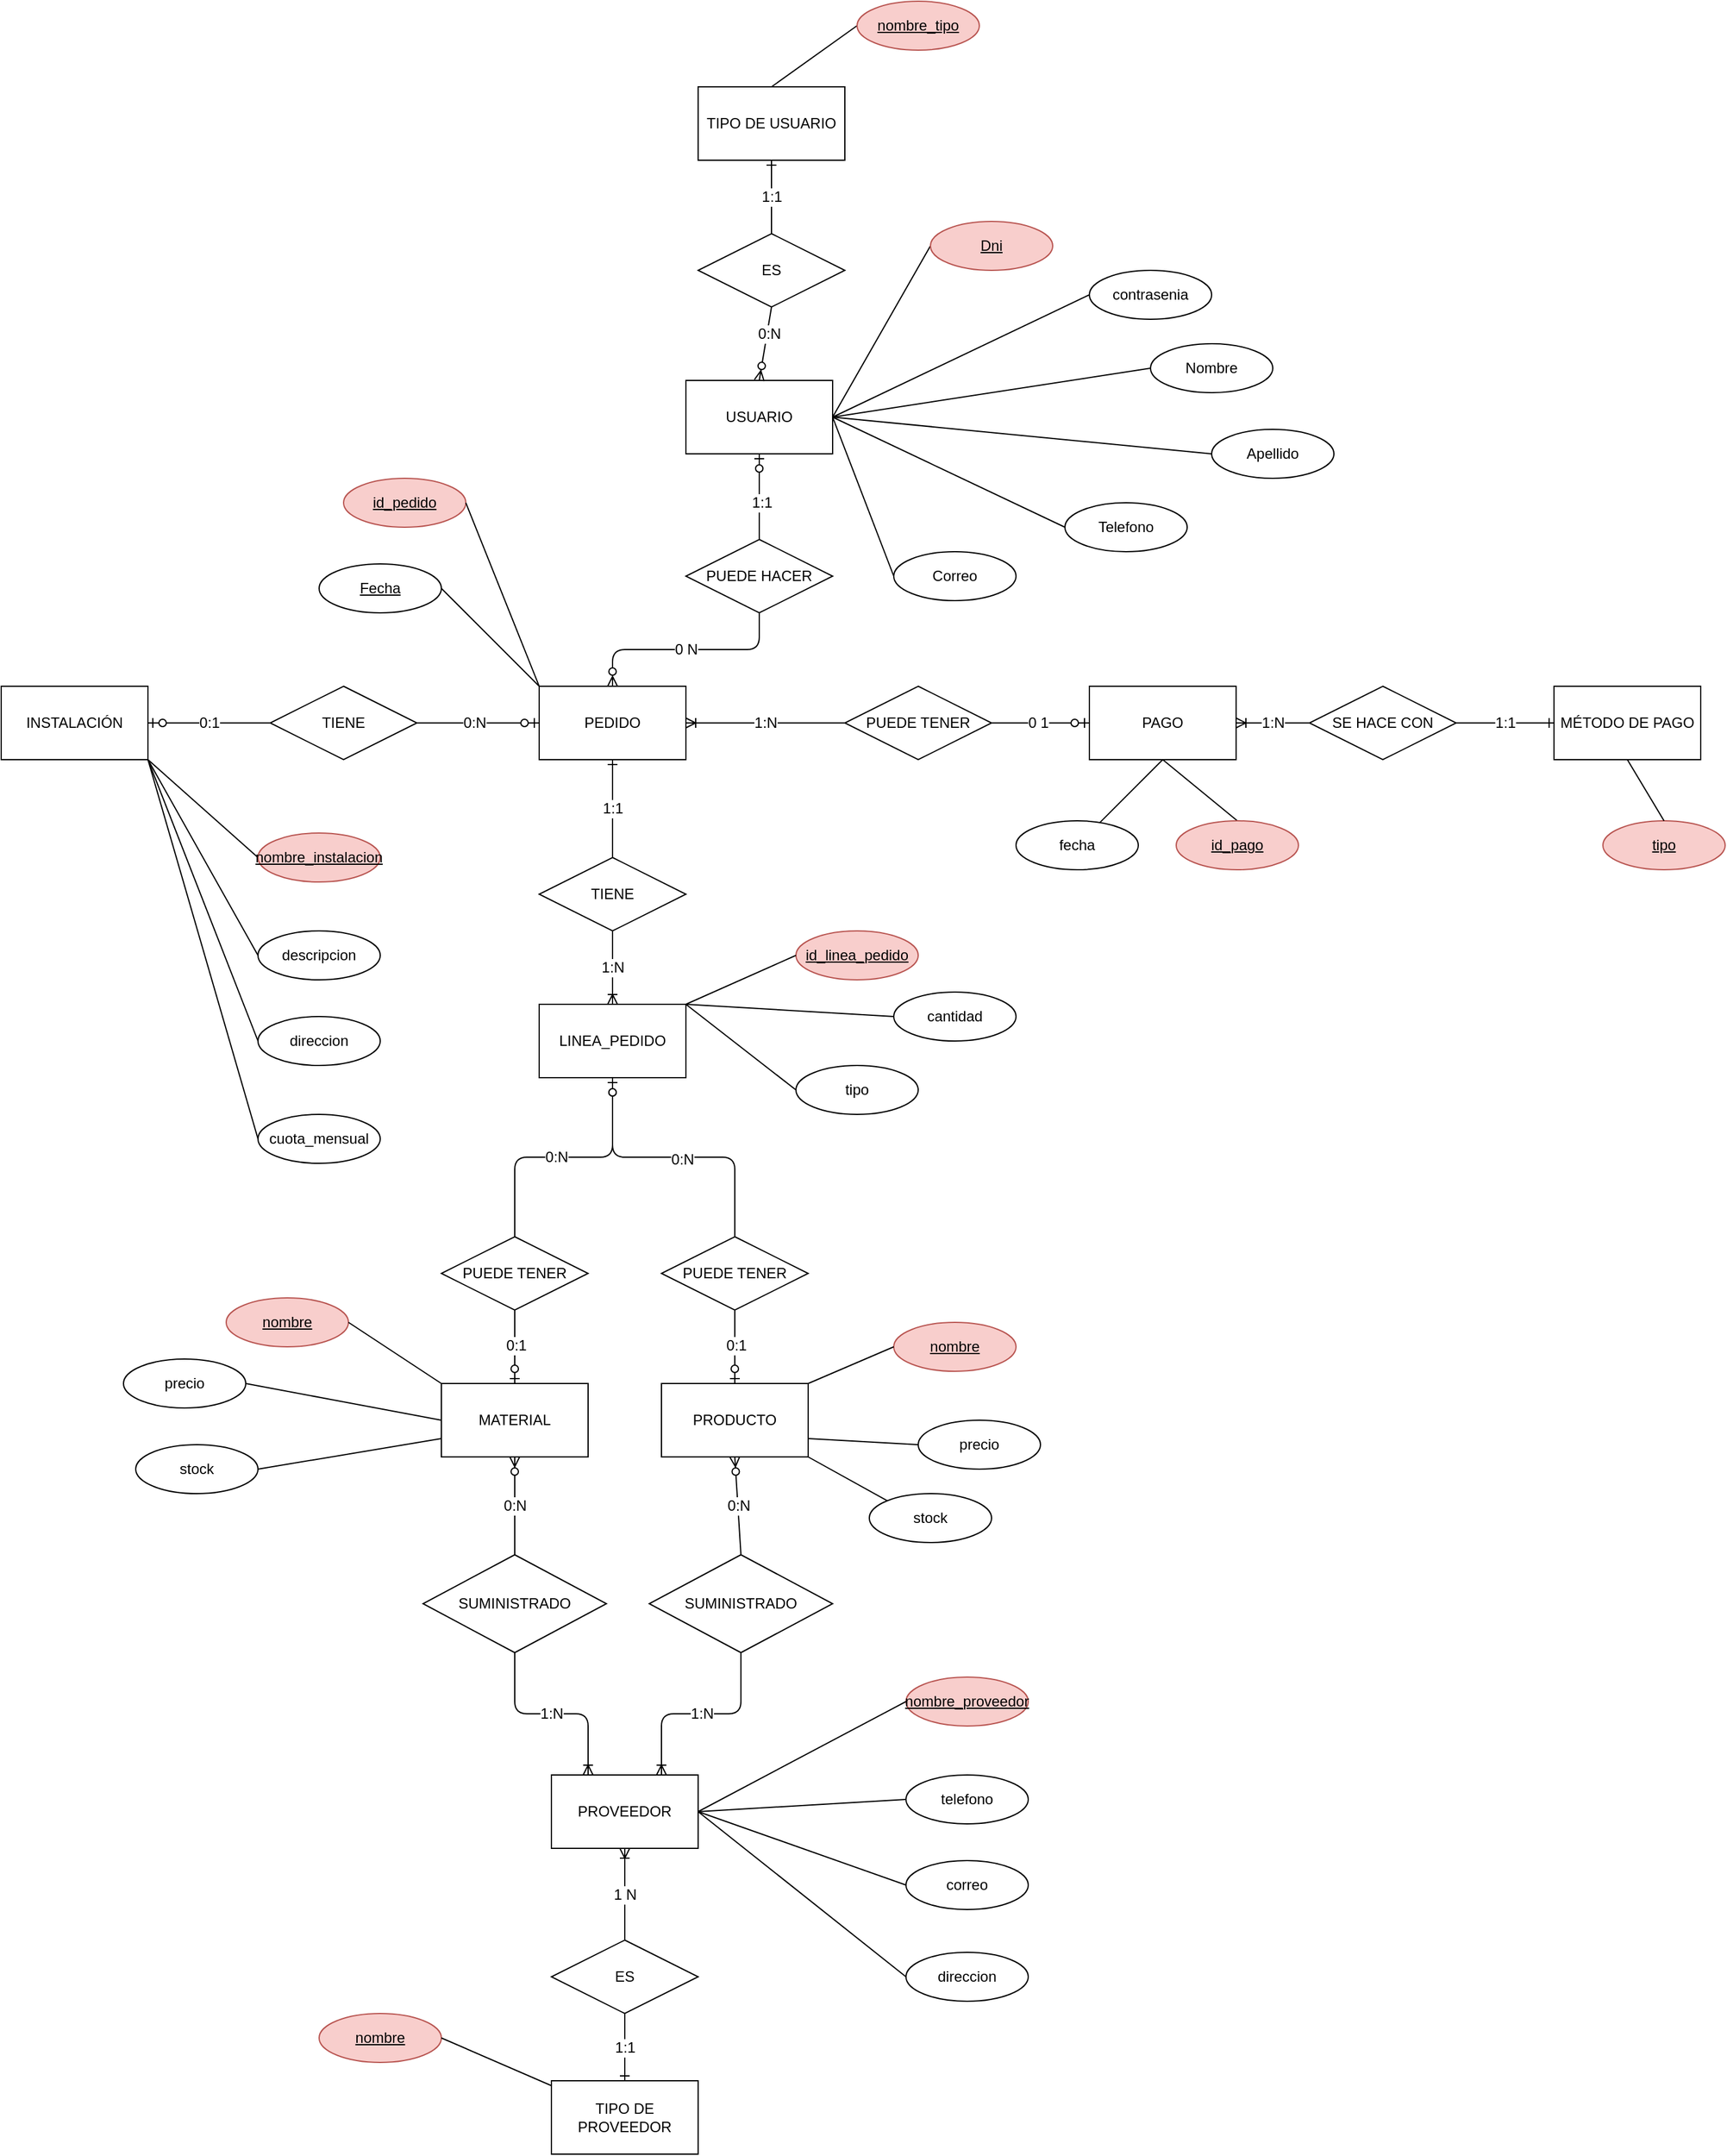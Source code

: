 <mxfile version="13.0.8" type="device"><diagram id="_l6bNJbu6ET4a2sMwYaf" name="Page-1"><mxGraphModel dx="1240" dy="1742" grid="1" gridSize="10" guides="1" tooltips="1" connect="1" arrows="1" fold="1" page="1" pageScale="1" pageWidth="827" pageHeight="1169" math="0" shadow="0"><root><mxCell id="0"/><mxCell id="1" parent="0"/><mxCell id="qliYX0THomp9CAZ9q8qJ-1" value="USUARIO" style="rounded=0;whiteSpace=wrap;html=1;" parent="1" vertex="1"><mxGeometry x="740" y="-740" width="120" height="60" as="geometry"/></mxCell><mxCell id="qliYX0THomp9CAZ9q8qJ-2" value="TIPO DE USUARIO" style="rounded=0;whiteSpace=wrap;html=1;" parent="1" vertex="1"><mxGeometry x="750" y="-980" width="120" height="60" as="geometry"/></mxCell><mxCell id="qliYX0THomp9CAZ9q8qJ-8" value="PEDIDO" style="rounded=0;whiteSpace=wrap;html=1;" parent="1" vertex="1"><mxGeometry x="620" y="-490" width="120" height="60" as="geometry"/></mxCell><mxCell id="qliYX0THomp9CAZ9q8qJ-12" value="PAGO" style="rounded=0;whiteSpace=wrap;html=1;" parent="1" vertex="1"><mxGeometry x="1070" y="-490" width="120" height="60" as="geometry"/></mxCell><mxCell id="qliYX0THomp9CAZ9q8qJ-13" value="MÉTODO DE PAGO" style="rounded=0;whiteSpace=wrap;html=1;" parent="1" vertex="1"><mxGeometry x="1450" y="-490" width="120" height="60" as="geometry"/></mxCell><mxCell id="qliYX0THomp9CAZ9q8qJ-14" value="MATERIAL" style="rounded=0;whiteSpace=wrap;html=1;" parent="1" vertex="1"><mxGeometry x="540" y="80" width="120" height="60" as="geometry"/></mxCell><mxCell id="qliYX0THomp9CAZ9q8qJ-15" value="PRODUCTO" style="rounded=0;whiteSpace=wrap;html=1;" parent="1" vertex="1"><mxGeometry x="720" y="80" width="120" height="60" as="geometry"/></mxCell><mxCell id="qliYX0THomp9CAZ9q8qJ-31" value="PROVEEDOR" style="rounded=0;whiteSpace=wrap;html=1;" parent="1" vertex="1"><mxGeometry x="630" y="400" width="120" height="60" as="geometry"/></mxCell><mxCell id="qliYX0THomp9CAZ9q8qJ-38" value="TIPO DE PROVEEDOR" style="rounded=0;whiteSpace=wrap;html=1;" parent="1" vertex="1"><mxGeometry x="630" y="650" width="120" height="60" as="geometry"/></mxCell><mxCell id="qliYX0THomp9CAZ9q8qJ-43" value="INSTALACIÓN" style="rounded=0;whiteSpace=wrap;html=1;" parent="1" vertex="1"><mxGeometry x="180" y="-490" width="120" height="60" as="geometry"/></mxCell><mxCell id="v8Tofqt-cQCU5L00IGC1-3" value="Nombre" style="ellipse;whiteSpace=wrap;html=1;align=center;" parent="1" vertex="1"><mxGeometry x="1120" y="-770" width="100" height="40" as="geometry"/></mxCell><mxCell id="v8Tofqt-cQCU5L00IGC1-4" value="Apellido" style="ellipse;whiteSpace=wrap;html=1;align=center;" parent="1" vertex="1"><mxGeometry x="1170" y="-700" width="100" height="40" as="geometry"/></mxCell><mxCell id="v8Tofqt-cQCU5L00IGC1-6" value="Telefono" style="ellipse;whiteSpace=wrap;html=1;align=center;" parent="1" vertex="1"><mxGeometry x="1050" y="-640" width="100" height="40" as="geometry"/></mxCell><mxCell id="v8Tofqt-cQCU5L00IGC1-7" value="Correo" style="ellipse;whiteSpace=wrap;html=1;align=center;" parent="1" vertex="1"><mxGeometry x="910" y="-600" width="100" height="40" as="geometry"/></mxCell><mxCell id="v8Tofqt-cQCU5L00IGC1-8" value="" style="endArrow=none;html=1;rounded=0;entryX=0;entryY=0.5;entryDx=0;entryDy=0;exitX=1;exitY=0.5;exitDx=0;exitDy=0;" parent="1" source="qliYX0THomp9CAZ9q8qJ-1" target="v8Tofqt-cQCU5L00IGC1-45" edge="1"><mxGeometry relative="1" as="geometry"><mxPoint x="480" y="150" as="sourcePoint"/><mxPoint x="770" y="-30" as="targetPoint"/></mxGeometry></mxCell><mxCell id="v8Tofqt-cQCU5L00IGC1-10" value="" style="endArrow=none;html=1;rounded=0;exitX=1;exitY=0.5;exitDx=0;exitDy=0;entryX=0;entryY=0.5;entryDx=0;entryDy=0;" parent="1" source="qliYX0THomp9CAZ9q8qJ-1" target="v8Tofqt-cQCU5L00IGC1-3" edge="1"><mxGeometry relative="1" as="geometry"><mxPoint x="450" y="160" as="sourcePoint"/><mxPoint x="610" y="160" as="targetPoint"/></mxGeometry></mxCell><mxCell id="v8Tofqt-cQCU5L00IGC1-11" value="" style="endArrow=none;html=1;rounded=0;entryX=0;entryY=0.5;entryDx=0;entryDy=0;exitX=1;exitY=0.5;exitDx=0;exitDy=0;" parent="1" source="qliYX0THomp9CAZ9q8qJ-1" target="v8Tofqt-cQCU5L00IGC1-4" edge="1"><mxGeometry relative="1" as="geometry"><mxPoint x="480" y="150" as="sourcePoint"/><mxPoint x="610" y="160" as="targetPoint"/></mxGeometry></mxCell><mxCell id="v8Tofqt-cQCU5L00IGC1-12" value="" style="endArrow=none;html=1;rounded=0;entryX=0;entryY=0.5;entryDx=0;entryDy=0;exitX=1;exitY=0.5;exitDx=0;exitDy=0;" parent="1" source="qliYX0THomp9CAZ9q8qJ-1" target="v8Tofqt-cQCU5L00IGC1-6" edge="1"><mxGeometry relative="1" as="geometry"><mxPoint x="480" y="150" as="sourcePoint"/><mxPoint x="610" y="160" as="targetPoint"/></mxGeometry></mxCell><mxCell id="v8Tofqt-cQCU5L00IGC1-13" value="" style="endArrow=none;html=1;rounded=0;entryX=0;entryY=0.5;entryDx=0;entryDy=0;exitX=1;exitY=0.5;exitDx=0;exitDy=0;" parent="1" source="qliYX0THomp9CAZ9q8qJ-1" target="v8Tofqt-cQCU5L00IGC1-7" edge="1"><mxGeometry relative="1" as="geometry"><mxPoint x="480" y="150" as="sourcePoint"/><mxPoint x="610" y="160" as="targetPoint"/></mxGeometry></mxCell><mxCell id="v8Tofqt-cQCU5L00IGC1-15" value="" style="endArrow=none;html=1;rounded=0;exitX=0.5;exitY=0;exitDx=0;exitDy=0;entryX=0;entryY=0.5;entryDx=0;entryDy=0;" parent="1" source="qliYX0THomp9CAZ9q8qJ-2" target="v8Tofqt-cQCU5L00IGC1-44" edge="1"><mxGeometry relative="1" as="geometry"><mxPoint x="450" y="-140" as="sourcePoint"/><mxPoint x="610" y="-160" as="targetPoint"/></mxGeometry></mxCell><mxCell id="v8Tofqt-cQCU5L00IGC1-16" value="ES" style="shape=rhombus;perimeter=rhombusPerimeter;whiteSpace=wrap;html=1;align=center;" parent="1" vertex="1"><mxGeometry x="750" y="-860" width="120" height="60" as="geometry"/></mxCell><mxCell id="v8Tofqt-cQCU5L00IGC1-17" value="PUEDE HACER" style="shape=rhombus;perimeter=rhombusPerimeter;whiteSpace=wrap;html=1;align=center;" parent="1" vertex="1"><mxGeometry x="740" y="-610" width="120" height="60" as="geometry"/></mxCell><mxCell id="v8Tofqt-cQCU5L00IGC1-18" value="PUEDE TENER" style="shape=rhombus;perimeter=rhombusPerimeter;whiteSpace=wrap;html=1;align=center;" parent="1" vertex="1"><mxGeometry x="870" y="-490" width="120" height="60" as="geometry"/></mxCell><mxCell id="v8Tofqt-cQCU5L00IGC1-19" value="SE HACE CON" style="shape=rhombus;perimeter=rhombusPerimeter;whiteSpace=wrap;html=1;align=center;" parent="1" vertex="1"><mxGeometry x="1250" y="-490" width="120" height="60" as="geometry"/></mxCell><mxCell id="v8Tofqt-cQCU5L00IGC1-20" value="PUEDE TENER" style="shape=rhombus;perimeter=rhombusPerimeter;whiteSpace=wrap;html=1;align=center;" parent="1" vertex="1"><mxGeometry x="720" y="-40" width="120" height="60" as="geometry"/></mxCell><mxCell id="v8Tofqt-cQCU5L00IGC1-23" value="PUEDE TENER" style="shape=rhombus;perimeter=rhombusPerimeter;whiteSpace=wrap;html=1;align=center;" parent="1" vertex="1"><mxGeometry x="540" y="-40" width="120" height="60" as="geometry"/></mxCell><mxCell id="v8Tofqt-cQCU5L00IGC1-31" value="SUMINISTRADO" style="shape=rhombus;perimeter=rhombusPerimeter;whiteSpace=wrap;html=1;align=center;" parent="1" vertex="1"><mxGeometry x="525" y="220" width="150" height="80" as="geometry"/></mxCell><mxCell id="v8Tofqt-cQCU5L00IGC1-33" value="ES" style="shape=rhombus;perimeter=rhombusPerimeter;whiteSpace=wrap;html=1;align=center;" parent="1" vertex="1"><mxGeometry x="630" y="535" width="120" height="60" as="geometry"/></mxCell><mxCell id="v8Tofqt-cQCU5L00IGC1-34" value="TIENE" style="shape=rhombus;perimeter=rhombusPerimeter;whiteSpace=wrap;html=1;align=center;" parent="1" vertex="1"><mxGeometry x="400" y="-490" width="120" height="60" as="geometry"/></mxCell><mxCell id="v8Tofqt-cQCU5L00IGC1-44" value="nombre_tipo" style="ellipse;whiteSpace=wrap;html=1;align=center;fontStyle=4;fillColor=#f8cecc;strokeColor=#b85450;" parent="1" vertex="1"><mxGeometry x="880" y="-1050" width="100" height="40" as="geometry"/></mxCell><mxCell id="v8Tofqt-cQCU5L00IGC1-45" value="Dni" style="ellipse;whiteSpace=wrap;html=1;align=center;fontStyle=4;fillColor=#f8cecc;strokeColor=#b85450;" parent="1" vertex="1"><mxGeometry x="940" y="-870" width="100" height="40" as="geometry"/></mxCell><mxCell id="v8Tofqt-cQCU5L00IGC1-51" value="id_pedido" style="ellipse;whiteSpace=wrap;html=1;align=center;fontStyle=4;fillColor=#f8cecc;strokeColor=#b85450;" parent="1" vertex="1"><mxGeometry x="460" y="-660" width="100" height="40" as="geometry"/></mxCell><mxCell id="v8Tofqt-cQCU5L00IGC1-54" value="" style="endArrow=none;html=1;rounded=0;entryX=0;entryY=0;entryDx=0;entryDy=0;exitX=1;exitY=0.5;exitDx=0;exitDy=0;" parent="1" source="v8Tofqt-cQCU5L00IGC1-51" target="qliYX0THomp9CAZ9q8qJ-8" edge="1"><mxGeometry relative="1" as="geometry"><mxPoint x="220" y="140" as="sourcePoint"/><mxPoint x="390" y="390" as="targetPoint"/></mxGeometry></mxCell><mxCell id="v8Tofqt-cQCU5L00IGC1-58" value="" style="endArrow=none;html=1;rounded=0;exitX=0.5;exitY=1;exitDx=0;exitDy=0;entryX=0.5;entryY=0;entryDx=0;entryDy=0;" parent="1" source="qliYX0THomp9CAZ9q8qJ-12" target="VSFqQt1uT9Zrt0x6oa5Q-60" edge="1"><mxGeometry relative="1" as="geometry"><mxPoint x="720" y="390" as="sourcePoint"/><mxPoint x="1210" y="-370" as="targetPoint"/></mxGeometry></mxCell><mxCell id="v8Tofqt-cQCU5L00IGC1-59" value="" style="endArrow=none;html=1;rounded=0;exitX=0.5;exitY=1;exitDx=0;exitDy=0;" parent="1" source="qliYX0THomp9CAZ9q8qJ-12" target="VSFqQt1uT9Zrt0x6oa5Q-59" edge="1"><mxGeometry relative="1" as="geometry"><mxPoint x="740" y="400" as="sourcePoint"/><mxPoint x="1070" y="-360" as="targetPoint"/></mxGeometry></mxCell><mxCell id="v8Tofqt-cQCU5L00IGC1-60" value="tipo" style="ellipse;whiteSpace=wrap;html=1;align=center;fontStyle=4;fillColor=#f8cecc;strokeColor=#b85450;" parent="1" vertex="1"><mxGeometry x="1490" y="-380" width="100" height="40" as="geometry"/></mxCell><mxCell id="v8Tofqt-cQCU5L00IGC1-63" value="" style="endArrow=none;html=1;rounded=0;entryX=0.5;entryY=0;entryDx=0;entryDy=0;exitX=0.5;exitY=1;exitDx=0;exitDy=0;" parent="1" source="qliYX0THomp9CAZ9q8qJ-13" target="v8Tofqt-cQCU5L00IGC1-60" edge="1"><mxGeometry relative="1" as="geometry"><mxPoint x="740" y="400" as="sourcePoint"/><mxPoint x="810" y="490" as="targetPoint"/></mxGeometry></mxCell><mxCell id="v8Tofqt-cQCU5L00IGC1-92" value="descripcion" style="ellipse;whiteSpace=wrap;html=1;align=center;" parent="1" vertex="1"><mxGeometry x="390" y="-290" width="100" height="40" as="geometry"/></mxCell><mxCell id="v8Tofqt-cQCU5L00IGC1-94" value="" style="endArrow=none;html=1;rounded=0;entryX=1;entryY=1;entryDx=0;entryDy=0;exitX=0;exitY=0.5;exitDx=0;exitDy=0;" parent="1" source="VSFqQt1uT9Zrt0x6oa5Q-61" target="qliYX0THomp9CAZ9q8qJ-43" edge="1"><mxGeometry relative="1" as="geometry"><mxPoint x="390" y="-340" as="sourcePoint"/><mxPoint x="250" y="60" as="targetPoint"/></mxGeometry></mxCell><mxCell id="v8Tofqt-cQCU5L00IGC1-95" value="" style="endArrow=none;html=1;rounded=0;exitX=0;exitY=0.5;exitDx=0;exitDy=0;" parent="1" source="v8Tofqt-cQCU5L00IGC1-92" edge="1"><mxGeometry relative="1" as="geometry"><mxPoint x="410" y="-120" as="sourcePoint"/><mxPoint x="300" y="-430" as="targetPoint"/></mxGeometry></mxCell><mxCell id="v8Tofqt-cQCU5L00IGC1-96" value="direccion" style="ellipse;whiteSpace=wrap;html=1;align=center;" parent="1" vertex="1"><mxGeometry x="390" y="-220" width="100" height="40" as="geometry"/></mxCell><mxCell id="v8Tofqt-cQCU5L00IGC1-97" value="" style="endArrow=none;html=1;rounded=0;entryX=1;entryY=1;entryDx=0;entryDy=0;exitX=0;exitY=0.5;exitDx=0;exitDy=0;" parent="1" source="v8Tofqt-cQCU5L00IGC1-96" target="qliYX0THomp9CAZ9q8qJ-43" edge="1"><mxGeometry relative="1" as="geometry"><mxPoint x="400" y="40" as="sourcePoint"/><mxPoint x="250" y="60" as="targetPoint"/></mxGeometry></mxCell><mxCell id="v8Tofqt-cQCU5L00IGC1-98" value="nombre" style="ellipse;whiteSpace=wrap;html=1;align=center;fontStyle=4;fillColor=#f8cecc;strokeColor=#b85450;" parent="1" vertex="1"><mxGeometry x="364" y="10" width="100" height="40" as="geometry"/></mxCell><mxCell id="v8Tofqt-cQCU5L00IGC1-99" value="nombre" style="ellipse;whiteSpace=wrap;html=1;align=center;fontStyle=4;fillColor=#f8cecc;strokeColor=#b85450;" parent="1" vertex="1"><mxGeometry x="910" y="30" width="100" height="40" as="geometry"/></mxCell><mxCell id="v8Tofqt-cQCU5L00IGC1-100" value="" style="endArrow=none;html=1;rounded=0;entryX=1;entryY=0.5;entryDx=0;entryDy=0;exitX=0;exitY=0;exitDx=0;exitDy=0;" parent="1" source="qliYX0THomp9CAZ9q8qJ-14" target="v8Tofqt-cQCU5L00IGC1-98" edge="1"><mxGeometry relative="1" as="geometry"><mxPoint x="400" y="130" as="sourcePoint"/><mxPoint x="250" y="60" as="targetPoint"/></mxGeometry></mxCell><mxCell id="v8Tofqt-cQCU5L00IGC1-108" value="" style="endArrow=none;html=1;rounded=0;exitX=1;exitY=0;exitDx=0;exitDy=0;entryX=0;entryY=0.5;entryDx=0;entryDy=0;" parent="1" source="qliYX0THomp9CAZ9q8qJ-15" target="v8Tofqt-cQCU5L00IGC1-99" edge="1"><mxGeometry relative="1" as="geometry"><mxPoint x="550" y="330" as="sourcePoint"/><mxPoint x="870" y="260" as="targetPoint"/></mxGeometry></mxCell><mxCell id="v8Tofqt-cQCU5L00IGC1-110" value="telefono" style="ellipse;whiteSpace=wrap;html=1;align=center;" parent="1" vertex="1"><mxGeometry x="920" y="400" width="100" height="40" as="geometry"/></mxCell><mxCell id="v8Tofqt-cQCU5L00IGC1-111" value="nombre_proveedor" style="ellipse;whiteSpace=wrap;html=1;align=center;fontStyle=4;fillColor=#f8cecc;strokeColor=#b85450;" parent="1" vertex="1"><mxGeometry x="920" y="320" width="100" height="40" as="geometry"/></mxCell><mxCell id="v8Tofqt-cQCU5L00IGC1-112" value="correo" style="ellipse;whiteSpace=wrap;html=1;align=center;" parent="1" vertex="1"><mxGeometry x="920" y="470" width="100" height="40" as="geometry"/></mxCell><mxCell id="v8Tofqt-cQCU5L00IGC1-113" value="" style="endArrow=none;html=1;rounded=0;exitX=1;exitY=0.5;exitDx=0;exitDy=0;entryX=0;entryY=0.5;entryDx=0;entryDy=0;" parent="1" source="qliYX0THomp9CAZ9q8qJ-31" target="v8Tofqt-cQCU5L00IGC1-111" edge="1"><mxGeometry relative="1" as="geometry"><mxPoint x="1190" y="500" as="sourcePoint"/><mxPoint x="1300" y="560" as="targetPoint"/></mxGeometry></mxCell><mxCell id="v8Tofqt-cQCU5L00IGC1-114" value="" style="endArrow=none;html=1;rounded=0;exitX=1;exitY=0.5;exitDx=0;exitDy=0;entryX=0;entryY=0.5;entryDx=0;entryDy=0;" parent="1" source="qliYX0THomp9CAZ9q8qJ-31" target="v8Tofqt-cQCU5L00IGC1-110" edge="1"><mxGeometry relative="1" as="geometry"><mxPoint x="930" y="720" as="sourcePoint"/><mxPoint x="1151.0" y="720" as="targetPoint"/></mxGeometry></mxCell><mxCell id="v8Tofqt-cQCU5L00IGC1-115" value="" style="endArrow=none;html=1;rounded=0;exitX=1;exitY=0.5;exitDx=0;exitDy=0;entryX=0;entryY=0.5;entryDx=0;entryDy=0;" parent="1" source="qliYX0THomp9CAZ9q8qJ-31" target="v8Tofqt-cQCU5L00IGC1-112" edge="1"><mxGeometry relative="1" as="geometry"><mxPoint x="930" y="720" as="sourcePoint"/><mxPoint x="1151.0" y="810" as="targetPoint"/></mxGeometry></mxCell><mxCell id="v8Tofqt-cQCU5L00IGC1-116" value="direccion" style="ellipse;whiteSpace=wrap;html=1;align=center;" parent="1" vertex="1"><mxGeometry x="920" y="545" width="100" height="40" as="geometry"/></mxCell><mxCell id="v8Tofqt-cQCU5L00IGC1-117" value="" style="endArrow=none;html=1;rounded=0;exitX=1;exitY=0.5;exitDx=0;exitDy=0;entryX=0;entryY=0.5;entryDx=0;entryDy=0;" parent="1" source="qliYX0THomp9CAZ9q8qJ-31" target="v8Tofqt-cQCU5L00IGC1-116" edge="1"><mxGeometry relative="1" as="geometry"><mxPoint x="930" y="720" as="sourcePoint"/><mxPoint x="1151.0" y="900" as="targetPoint"/></mxGeometry></mxCell><mxCell id="v8Tofqt-cQCU5L00IGC1-118" value="nombre" style="ellipse;whiteSpace=wrap;html=1;align=center;fontStyle=4;fillColor=#f8cecc;strokeColor=#b85450;" parent="1" vertex="1"><mxGeometry x="440" y="595" width="100" height="40" as="geometry"/></mxCell><mxCell id="v8Tofqt-cQCU5L00IGC1-119" value="" style="endArrow=none;html=1;rounded=0;entryX=1;entryY=0.5;entryDx=0;entryDy=0;" parent="1" source="qliYX0THomp9CAZ9q8qJ-38" target="v8Tofqt-cQCU5L00IGC1-118" edge="1"><mxGeometry relative="1" as="geometry"><mxPoint x="930" y="720" as="sourcePoint"/><mxPoint x="1151.0" y="720" as="targetPoint"/></mxGeometry></mxCell><mxCell id="fxe_KbbotNLjXCvez4l6-8" value="0 N" style="fontSize=12;html=1;endArrow=ERzeroToMany;endFill=1;exitX=0.5;exitY=1;exitDx=0;exitDy=0;entryX=0.5;entryY=0;entryDx=0;entryDy=0;edgeStyle=orthogonalEdgeStyle;" parent="1" source="v8Tofqt-cQCU5L00IGC1-17" target="qliYX0THomp9CAZ9q8qJ-8" edge="1"><mxGeometry width="100" height="100" relative="1" as="geometry"><mxPoint x="820" y="-320" as="sourcePoint"/><mxPoint x="870" y="-340" as="targetPoint"/></mxGeometry></mxCell><mxCell id="fxe_KbbotNLjXCvez4l6-9" value="" style="fontSize=12;html=1;endArrow=ERzeroToOne;endFill=1;entryX=0.5;entryY=1;entryDx=0;entryDy=0;exitX=0.5;exitY=0;exitDx=0;exitDy=0;" parent="1" source="v8Tofqt-cQCU5L00IGC1-17" target="qliYX0THomp9CAZ9q8qJ-1" edge="1"><mxGeometry width="100" height="100" relative="1" as="geometry"><mxPoint x="670" y="-510" as="sourcePoint"/><mxPoint x="840" y="-460" as="targetPoint"/></mxGeometry></mxCell><mxCell id="fxe_KbbotNLjXCvez4l6-10" value="1:1" style="text;html=1;align=center;verticalAlign=middle;resizable=0;points=[];labelBackgroundColor=#ffffff;" parent="fxe_KbbotNLjXCvez4l6-9" vertex="1" connectable="0"><mxGeometry x="-0.15" y="-2" relative="1" as="geometry"><mxPoint as="offset"/></mxGeometry></mxCell><mxCell id="fxe_KbbotNLjXCvez4l6-20" value="" style="fontSize=12;html=1;endArrow=ERzeroToOne;endFill=1;entryX=0.5;entryY=1;entryDx=0;entryDy=0;exitX=0.5;exitY=0;exitDx=0;exitDy=0;edgeStyle=orthogonalEdgeStyle;" parent="1" source="v8Tofqt-cQCU5L00IGC1-23" target="VSFqQt1uT9Zrt0x6oa5Q-10" edge="1"><mxGeometry width="100" height="100" relative="1" as="geometry"><mxPoint x="780" y="173" as="sourcePoint"/><mxPoint x="880" y="-230" as="targetPoint"/></mxGeometry></mxCell><mxCell id="fxe_KbbotNLjXCvez4l6-21" value="0:N" style="text;html=1;align=center;verticalAlign=middle;resizable=0;points=[];labelBackgroundColor=#ffffff;" parent="fxe_KbbotNLjXCvez4l6-20" vertex="1" connectable="0"><mxGeometry x="-0.062" y="1" relative="1" as="geometry"><mxPoint y="1" as="offset"/></mxGeometry></mxCell><mxCell id="fxe_KbbotNLjXCvez4l6-24" value="" style="fontSize=12;html=1;endArrow=ERzeroToOne;endFill=1;exitX=0.5;exitY=1;exitDx=0;exitDy=0;" parent="1" source="v8Tofqt-cQCU5L00IGC1-20" target="qliYX0THomp9CAZ9q8qJ-15" edge="1"><mxGeometry width="100" height="100" relative="1" as="geometry"><mxPoint x="910" y="240" as="sourcePoint"/><mxPoint x="850" y="350" as="targetPoint"/></mxGeometry></mxCell><mxCell id="fxe_KbbotNLjXCvez4l6-25" value="0:1" style="text;html=1;align=center;verticalAlign=middle;resizable=0;points=[];labelBackgroundColor=#ffffff;" parent="fxe_KbbotNLjXCvez4l6-24" vertex="1" connectable="0"><mxGeometry x="-0.062" y="1" relative="1" as="geometry"><mxPoint y="1" as="offset"/></mxGeometry></mxCell><mxCell id="fxe_KbbotNLjXCvez4l6-30" value="1 N" style="fontSize=12;html=1;endArrow=ERoneToMany;exitX=0.5;exitY=0;exitDx=0;exitDy=0;entryX=0.5;entryY=1;entryDx=0;entryDy=0;" parent="1" source="v8Tofqt-cQCU5L00IGC1-33" target="qliYX0THomp9CAZ9q8qJ-31" edge="1"><mxGeometry width="100" height="100" relative="1" as="geometry"><mxPoint x="980" y="860" as="sourcePoint"/><mxPoint x="1080" y="760" as="targetPoint"/></mxGeometry></mxCell><mxCell id="VSFqQt1uT9Zrt0x6oa5Q-2" value="1:1" style="fontSize=12;html=1;endArrow=ERone;endFill=1;exitX=0.5;exitY=0;exitDx=0;exitDy=0;entryX=0.5;entryY=1;entryDx=0;entryDy=0;" parent="1" source="v8Tofqt-cQCU5L00IGC1-16" target="qliYX0THomp9CAZ9q8qJ-2" edge="1"><mxGeometry width="100" height="100" relative="1" as="geometry"><mxPoint x="820" y="-880" as="sourcePoint"/><mxPoint x="920" y="-980" as="targetPoint"/></mxGeometry></mxCell><mxCell id="VSFqQt1uT9Zrt0x6oa5Q-3" value="" style="fontSize=12;html=1;endArrow=ERzeroToMany;endFill=1;exitX=0.5;exitY=1;exitDx=0;exitDy=0;entryX=0.5;entryY=0;entryDx=0;entryDy=0;" parent="1" source="v8Tofqt-cQCU5L00IGC1-16" target="qliYX0THomp9CAZ9q8qJ-1" edge="1"><mxGeometry width="100" height="100" relative="1" as="geometry"><mxPoint x="850" y="-680" as="sourcePoint"/><mxPoint x="950" y="-780" as="targetPoint"/></mxGeometry></mxCell><mxCell id="VSFqQt1uT9Zrt0x6oa5Q-4" value="0:N" style="text;html=1;align=center;verticalAlign=middle;resizable=0;points=[];labelBackgroundColor=#ffffff;" parent="VSFqQt1uT9Zrt0x6oa5Q-3" vertex="1" connectable="0"><mxGeometry x="-0.275" y="1" relative="1" as="geometry"><mxPoint as="offset"/></mxGeometry></mxCell><mxCell id="VSFqQt1uT9Zrt0x6oa5Q-5" value="Fecha" style="ellipse;whiteSpace=wrap;html=1;align=center;fontStyle=4;" parent="1" vertex="1"><mxGeometry x="440" y="-590" width="100" height="40" as="geometry"/></mxCell><mxCell id="VSFqQt1uT9Zrt0x6oa5Q-6" value="" style="endArrow=none;html=1;rounded=0;exitX=1;exitY=0.5;exitDx=0;exitDy=0;entryX=0;entryY=0;entryDx=0;entryDy=0;" parent="1" source="VSFqQt1uT9Zrt0x6oa5Q-5" target="qliYX0THomp9CAZ9q8qJ-8" edge="1"><mxGeometry relative="1" as="geometry"><mxPoint x="685" y="-340" as="sourcePoint"/><mxPoint x="750" y="-270" as="targetPoint"/></mxGeometry></mxCell><mxCell id="VSFqQt1uT9Zrt0x6oa5Q-8" value="cuota_mensual" style="ellipse;whiteSpace=wrap;html=1;align=center;" parent="1" vertex="1"><mxGeometry x="390" y="-140" width="100" height="40" as="geometry"/></mxCell><mxCell id="VSFqQt1uT9Zrt0x6oa5Q-9" value="" style="endArrow=none;html=1;rounded=0;entryX=1;entryY=1;entryDx=0;entryDy=0;exitX=0;exitY=0.5;exitDx=0;exitDy=0;" parent="1" source="VSFqQt1uT9Zrt0x6oa5Q-8" target="qliYX0THomp9CAZ9q8qJ-43" edge="1"><mxGeometry relative="1" as="geometry"><mxPoint x="374" y="60" as="sourcePoint"/><mxPoint x="250" y="60" as="targetPoint"/></mxGeometry></mxCell><mxCell id="VSFqQt1uT9Zrt0x6oa5Q-10" value="LINEA_PEDIDO" style="rounded=0;whiteSpace=wrap;html=1;" parent="1" vertex="1"><mxGeometry x="620" y="-230" width="120" height="60" as="geometry"/></mxCell><mxCell id="VSFqQt1uT9Zrt0x6oa5Q-11" value="TIENE" style="shape=rhombus;perimeter=rhombusPerimeter;whiteSpace=wrap;html=1;align=center;" parent="1" vertex="1"><mxGeometry x="620" y="-350" width="120" height="60" as="geometry"/></mxCell><mxCell id="VSFqQt1uT9Zrt0x6oa5Q-12" value="1:1" style="fontSize=12;html=1;endArrow=ERone;endFill=1;exitX=0.5;exitY=0;exitDx=0;exitDy=0;entryX=0.5;entryY=1;entryDx=0;entryDy=0;" parent="1" source="VSFqQt1uT9Zrt0x6oa5Q-11" target="qliYX0THomp9CAZ9q8qJ-8" edge="1"><mxGeometry width="100" height="100" relative="1" as="geometry"><mxPoint x="810" y="-180" as="sourcePoint"/><mxPoint x="680" y="-40" as="targetPoint"/></mxGeometry></mxCell><mxCell id="VSFqQt1uT9Zrt0x6oa5Q-13" value="1:N" style="fontSize=12;html=1;endArrow=ERoneToMany;exitX=0.5;exitY=1;exitDx=0;exitDy=0;" parent="1" source="VSFqQt1uT9Zrt0x6oa5Q-11" target="VSFqQt1uT9Zrt0x6oa5Q-10" edge="1"><mxGeometry width="100" height="100" relative="1" as="geometry"><mxPoint x="580" y="60" as="sourcePoint"/><mxPoint x="730" y="-40" as="targetPoint"/></mxGeometry></mxCell><mxCell id="VSFqQt1uT9Zrt0x6oa5Q-14" value="" style="fontSize=12;html=1;endArrow=ERzeroToOne;endFill=1;exitX=0.5;exitY=1;exitDx=0;exitDy=0;entryX=0.5;entryY=0;entryDx=0;entryDy=0;" parent="1" source="v8Tofqt-cQCU5L00IGC1-23" target="qliYX0THomp9CAZ9q8qJ-14" edge="1"><mxGeometry width="100" height="100" relative="1" as="geometry"><mxPoint x="750" y="210" as="sourcePoint"/><mxPoint x="1080" y="300" as="targetPoint"/></mxGeometry></mxCell><mxCell id="VSFqQt1uT9Zrt0x6oa5Q-15" value="0:1" style="text;html=1;align=center;verticalAlign=middle;resizable=0;points=[];labelBackgroundColor=#ffffff;" parent="VSFqQt1uT9Zrt0x6oa5Q-14" vertex="1" connectable="0"><mxGeometry x="-0.062" y="1" relative="1" as="geometry"><mxPoint y="1" as="offset"/></mxGeometry></mxCell><mxCell id="VSFqQt1uT9Zrt0x6oa5Q-16" value="" style="fontSize=12;html=1;endArrow=ERzeroToOne;endFill=1;entryX=0.5;entryY=1;entryDx=0;entryDy=0;exitX=0.5;exitY=0;exitDx=0;exitDy=0;edgeStyle=orthogonalEdgeStyle;" parent="1" source="v8Tofqt-cQCU5L00IGC1-20" target="VSFqQt1uT9Zrt0x6oa5Q-10" edge="1"><mxGeometry width="100" height="100" relative="1" as="geometry"><mxPoint x="610.0" y="180.0" as="sourcePoint"/><mxPoint x="820" y="50.0" as="targetPoint"/></mxGeometry></mxCell><mxCell id="VSFqQt1uT9Zrt0x6oa5Q-17" value="0:N" style="text;html=1;align=center;verticalAlign=middle;resizable=0;points=[];labelBackgroundColor=#ffffff;" parent="VSFqQt1uT9Zrt0x6oa5Q-16" vertex="1" connectable="0"><mxGeometry x="-0.062" y="1" relative="1" as="geometry"><mxPoint y="1" as="offset"/></mxGeometry></mxCell><mxCell id="VSFqQt1uT9Zrt0x6oa5Q-18" value="SUMINISTRADO" style="shape=rhombus;perimeter=rhombusPerimeter;whiteSpace=wrap;html=1;align=center;" parent="1" vertex="1"><mxGeometry x="710" y="220" width="150" height="80" as="geometry"/></mxCell><mxCell id="VSFqQt1uT9Zrt0x6oa5Q-19" value="0:N" style="fontSize=12;html=1;endArrow=ERzeroToMany;endFill=1;exitX=0.5;exitY=0;exitDx=0;exitDy=0;entryX=0.5;entryY=1;entryDx=0;entryDy=0;" parent="1" source="v8Tofqt-cQCU5L00IGC1-31" target="qliYX0THomp9CAZ9q8qJ-14" edge="1"><mxGeometry width="100" height="100" relative="1" as="geometry"><mxPoint x="910" y="430" as="sourcePoint"/><mxPoint x="1010" y="330" as="targetPoint"/></mxGeometry></mxCell><mxCell id="VSFqQt1uT9Zrt0x6oa5Q-20" value="0:N" style="fontSize=12;html=1;endArrow=ERzeroToMany;endFill=1;exitX=0.5;exitY=0;exitDx=0;exitDy=0;entryX=0.5;entryY=1;entryDx=0;entryDy=0;" parent="1" source="VSFqQt1uT9Zrt0x6oa5Q-18" target="qliYX0THomp9CAZ9q8qJ-15" edge="1"><mxGeometry width="100" height="100" relative="1" as="geometry"><mxPoint x="610.0" y="440" as="sourcePoint"/><mxPoint x="610.0" y="360" as="targetPoint"/></mxGeometry></mxCell><mxCell id="VSFqQt1uT9Zrt0x6oa5Q-21" value="1:N" style="edgeStyle=orthogonalEdgeStyle;fontSize=12;html=1;endArrow=ERoneToMany;exitX=0.5;exitY=1;exitDx=0;exitDy=0;entryX=0.25;entryY=0;entryDx=0;entryDy=0;" parent="1" source="v8Tofqt-cQCU5L00IGC1-31" target="qliYX0THomp9CAZ9q8qJ-31" edge="1"><mxGeometry width="100" height="100" relative="1" as="geometry"><mxPoint x="840" y="720" as="sourcePoint"/><mxPoint x="710" y="600" as="targetPoint"/></mxGeometry></mxCell><mxCell id="VSFqQt1uT9Zrt0x6oa5Q-22" value="1:N" style="edgeStyle=orthogonalEdgeStyle;fontSize=12;html=1;endArrow=ERoneToMany;exitX=0.5;exitY=1;exitDx=0;exitDy=0;entryX=0.75;entryY=0;entryDx=0;entryDy=0;" parent="1" source="VSFqQt1uT9Zrt0x6oa5Q-18" target="qliYX0THomp9CAZ9q8qJ-31" edge="1"><mxGeometry width="100" height="100" relative="1" as="geometry"><mxPoint x="610.0" y="520" as="sourcePoint"/><mxPoint x="890" y="690" as="targetPoint"/></mxGeometry></mxCell><mxCell id="VSFqQt1uT9Zrt0x6oa5Q-23" value="1:1" style="fontSize=12;html=1;endArrow=ERone;endFill=1;exitX=0.5;exitY=1;exitDx=0;exitDy=0;entryX=0.5;entryY=0;entryDx=0;entryDy=0;" parent="1" source="v8Tofqt-cQCU5L00IGC1-33" target="qliYX0THomp9CAZ9q8qJ-38" edge="1"><mxGeometry width="100" height="100" relative="1" as="geometry"><mxPoint x="860" y="960" as="sourcePoint"/><mxPoint x="960" y="860" as="targetPoint"/></mxGeometry></mxCell><mxCell id="VSFqQt1uT9Zrt0x6oa5Q-28" value="" style="fontSize=12;html=1;endArrow=ERzeroToOne;endFill=1;entryX=0;entryY=0.5;entryDx=0;entryDy=0;exitX=1;exitY=0.5;exitDx=0;exitDy=0;" parent="1" source="v8Tofqt-cQCU5L00IGC1-18" target="qliYX0THomp9CAZ9q8qJ-12" edge="1"><mxGeometry width="100" height="100" relative="1" as="geometry"><mxPoint x="940" y="-230" as="sourcePoint"/><mxPoint x="880" y="-230" as="targetPoint"/></mxGeometry></mxCell><mxCell id="VSFqQt1uT9Zrt0x6oa5Q-29" value="0 1" style="text;html=1;align=center;verticalAlign=middle;resizable=0;points=[];labelBackgroundColor=#ffffff;" parent="VSFqQt1uT9Zrt0x6oa5Q-28" vertex="1" connectable="0"><mxGeometry x="-0.062" y="1" relative="1" as="geometry"><mxPoint y="1" as="offset"/></mxGeometry></mxCell><mxCell id="VSFqQt1uT9Zrt0x6oa5Q-32" value="1:N" style="fontSize=12;html=1;endArrow=ERoneToMany;exitX=0;exitY=0.5;exitDx=0;exitDy=0;entryX=1;entryY=0.5;entryDx=0;entryDy=0;" parent="1" source="v8Tofqt-cQCU5L00IGC1-18" target="qliYX0THomp9CAZ9q8qJ-8" edge="1"><mxGeometry width="100" height="100" relative="1" as="geometry"><mxPoint x="830" y="-70" as="sourcePoint"/><mxPoint x="823.333" y="-10" as="targetPoint"/></mxGeometry></mxCell><mxCell id="VSFqQt1uT9Zrt0x6oa5Q-33" value="1:1" style="fontSize=12;html=1;endArrow=ERone;endFill=1;exitX=1;exitY=0.5;exitDx=0;exitDy=0;entryX=0;entryY=0.5;entryDx=0;entryDy=0;" parent="1" source="v8Tofqt-cQCU5L00IGC1-19" target="qliYX0THomp9CAZ9q8qJ-13" edge="1"><mxGeometry width="100" height="100" relative="1" as="geometry"><mxPoint x="830" y="-130" as="sourcePoint"/><mxPoint x="820" y="-200" as="targetPoint"/></mxGeometry></mxCell><mxCell id="VSFqQt1uT9Zrt0x6oa5Q-36" value="1:N" style="fontSize=12;html=1;endArrow=ERoneToMany;exitX=0;exitY=0.5;exitDx=0;exitDy=0;entryX=1;entryY=0.5;entryDx=0;entryDy=0;" parent="1" source="v8Tofqt-cQCU5L00IGC1-19" target="qliYX0THomp9CAZ9q8qJ-12" edge="1"><mxGeometry width="100" height="100" relative="1" as="geometry"><mxPoint x="940" y="-230" as="sourcePoint"/><mxPoint x="880" y="-230" as="targetPoint"/></mxGeometry></mxCell><mxCell id="VSFqQt1uT9Zrt0x6oa5Q-37" value="0:1" style="fontSize=12;html=1;endArrow=ERzeroToOne;endFill=1;exitX=0;exitY=0.5;exitDx=0;exitDy=0;entryX=1;entryY=0.5;entryDx=0;entryDy=0;" parent="1" source="v8Tofqt-cQCU5L00IGC1-34" target="qliYX0THomp9CAZ9q8qJ-43" edge="1"><mxGeometry width="100" height="100" relative="1" as="geometry"><mxPoint x="510" y="-50" as="sourcePoint"/><mxPoint x="360" y="-400" as="targetPoint"/></mxGeometry></mxCell><mxCell id="VSFqQt1uT9Zrt0x6oa5Q-40" value="" style="fontSize=12;html=1;endArrow=ERzeroToOne;endFill=1;entryX=0;entryY=0.5;entryDx=0;entryDy=0;exitX=1;exitY=0.5;exitDx=0;exitDy=0;edgeStyle=orthogonalEdgeStyle;" parent="1" source="v8Tofqt-cQCU5L00IGC1-34" target="qliYX0THomp9CAZ9q8qJ-8" edge="1"><mxGeometry width="100" height="100" relative="1" as="geometry"><mxPoint x="610.0" y="180" as="sourcePoint"/><mxPoint x="820" y="50" as="targetPoint"/></mxGeometry></mxCell><mxCell id="VSFqQt1uT9Zrt0x6oa5Q-41" value="0:N" style="text;html=1;align=center;verticalAlign=middle;resizable=0;points=[];labelBackgroundColor=#ffffff;" parent="VSFqQt1uT9Zrt0x6oa5Q-40" vertex="1" connectable="0"><mxGeometry x="-0.062" y="1" relative="1" as="geometry"><mxPoint y="1" as="offset"/></mxGeometry></mxCell><mxCell id="VSFqQt1uT9Zrt0x6oa5Q-59" value="fecha" style="ellipse;whiteSpace=wrap;html=1;align=center;" parent="1" vertex="1"><mxGeometry x="1010" y="-380" width="100" height="40" as="geometry"/></mxCell><mxCell id="VSFqQt1uT9Zrt0x6oa5Q-60" value="id_pago" style="ellipse;whiteSpace=wrap;html=1;align=center;fontStyle=4;fillColor=#f8cecc;strokeColor=#b85450;" parent="1" vertex="1"><mxGeometry x="1141" y="-380" width="100" height="40" as="geometry"/></mxCell><mxCell id="VSFqQt1uT9Zrt0x6oa5Q-61" value="nombre_instalacion" style="ellipse;whiteSpace=wrap;html=1;align=center;fontStyle=4;fillColor=#f8cecc;strokeColor=#b85450;" parent="1" vertex="1"><mxGeometry x="390" y="-370" width="100" height="40" as="geometry"/></mxCell><mxCell id="VSFqQt1uT9Zrt0x6oa5Q-62" value="id_linea_pedido" style="ellipse;whiteSpace=wrap;html=1;align=center;fontStyle=4;fillColor=#f8cecc;strokeColor=#b85450;" parent="1" vertex="1"><mxGeometry x="830" y="-290" width="100" height="40" as="geometry"/></mxCell><mxCell id="VSFqQt1uT9Zrt0x6oa5Q-68" value="" style="endArrow=none;html=1;rounded=0;entryX=0;entryY=0.5;entryDx=0;entryDy=0;exitX=1;exitY=0;exitDx=0;exitDy=0;" parent="1" source="VSFqQt1uT9Zrt0x6oa5Q-10" target="VSFqQt1uT9Zrt0x6oa5Q-62" edge="1"><mxGeometry relative="1" as="geometry"><mxPoint x="680" y="-140" as="sourcePoint"/><mxPoint x="840" y="-140" as="targetPoint"/></mxGeometry></mxCell><mxCell id="fOTBEQn6s2XEP0BKteWN-1" value="precio" style="ellipse;whiteSpace=wrap;html=1;align=center;" parent="1" vertex="1"><mxGeometry x="280" y="60" width="100" height="40" as="geometry"/></mxCell><mxCell id="fOTBEQn6s2XEP0BKteWN-2" value="stock" style="ellipse;whiteSpace=wrap;html=1;align=center;" parent="1" vertex="1"><mxGeometry x="290" y="130" width="100" height="40" as="geometry"/></mxCell><mxCell id="fOTBEQn6s2XEP0BKteWN-3" value="precio" style="ellipse;whiteSpace=wrap;html=1;align=center;" parent="1" vertex="1"><mxGeometry x="930" y="110" width="100" height="40" as="geometry"/></mxCell><mxCell id="fOTBEQn6s2XEP0BKteWN-4" value="stock" style="ellipse;whiteSpace=wrap;html=1;align=center;" parent="1" vertex="1"><mxGeometry x="890" y="170" width="100" height="40" as="geometry"/></mxCell><mxCell id="fOTBEQn6s2XEP0BKteWN-5" value="" style="endArrow=none;html=1;rounded=0;exitX=1;exitY=0.5;exitDx=0;exitDy=0;entryX=0;entryY=0.5;entryDx=0;entryDy=0;" parent="1" source="fOTBEQn6s2XEP0BKteWN-1" target="qliYX0THomp9CAZ9q8qJ-14" edge="1"><mxGeometry relative="1" as="geometry"><mxPoint x="540" y="10" as="sourcePoint"/><mxPoint x="700" y="10" as="targetPoint"/></mxGeometry></mxCell><mxCell id="fOTBEQn6s2XEP0BKteWN-6" value="" style="endArrow=none;html=1;rounded=0;entryX=0;entryY=0.75;entryDx=0;entryDy=0;exitX=1;exitY=0.5;exitDx=0;exitDy=0;" parent="1" source="fOTBEQn6s2XEP0BKteWN-2" target="qliYX0THomp9CAZ9q8qJ-14" edge="1"><mxGeometry relative="1" as="geometry"><mxPoint x="150" y="120" as="sourcePoint"/><mxPoint x="310" y="120" as="targetPoint"/></mxGeometry></mxCell><mxCell id="fOTBEQn6s2XEP0BKteWN-7" value="" style="endArrow=none;html=1;rounded=0;entryX=0;entryY=0.5;entryDx=0;entryDy=0;exitX=1;exitY=0.75;exitDx=0;exitDy=0;" parent="1" source="qliYX0THomp9CAZ9q8qJ-15" target="fOTBEQn6s2XEP0BKteWN-3" edge="1"><mxGeometry relative="1" as="geometry"><mxPoint x="670" y="150" as="sourcePoint"/><mxPoint x="830" y="150" as="targetPoint"/></mxGeometry></mxCell><mxCell id="fOTBEQn6s2XEP0BKteWN-9" value="" style="endArrow=none;html=1;rounded=0;entryX=0;entryY=0;entryDx=0;entryDy=0;exitX=1;exitY=1;exitDx=0;exitDy=0;" parent="1" source="qliYX0THomp9CAZ9q8qJ-15" target="fOTBEQn6s2XEP0BKteWN-4" edge="1"><mxGeometry relative="1" as="geometry"><mxPoint x="730" y="160" as="sourcePoint"/><mxPoint x="890" y="160" as="targetPoint"/></mxGeometry></mxCell><mxCell id="qk-fND3E7u3UUpZ9dN5K-1" value="contrasenia" style="ellipse;whiteSpace=wrap;html=1;align=center;" vertex="1" parent="1"><mxGeometry x="1070" y="-830" width="100" height="40" as="geometry"/></mxCell><mxCell id="qk-fND3E7u3UUpZ9dN5K-4" value="" style="endArrow=none;html=1;rounded=0;entryX=0;entryY=0.5;entryDx=0;entryDy=0;" edge="1" parent="1" target="qk-fND3E7u3UUpZ9dN5K-1"><mxGeometry relative="1" as="geometry"><mxPoint x="860" y="-710" as="sourcePoint"/><mxPoint x="950" y="-840" as="targetPoint"/></mxGeometry></mxCell><mxCell id="qk-fND3E7u3UUpZ9dN5K-5" value="cantidad" style="ellipse;whiteSpace=wrap;html=1;align=center;" vertex="1" parent="1"><mxGeometry x="910" y="-240" width="100" height="40" as="geometry"/></mxCell><mxCell id="qk-fND3E7u3UUpZ9dN5K-6" value="tipo" style="ellipse;whiteSpace=wrap;html=1;align=center;" vertex="1" parent="1"><mxGeometry x="830" y="-180" width="100" height="40" as="geometry"/></mxCell><mxCell id="qk-fND3E7u3UUpZ9dN5K-7" value="" style="endArrow=none;html=1;rounded=0;exitX=1;exitY=0;exitDx=0;exitDy=0;entryX=0;entryY=0.5;entryDx=0;entryDy=0;" edge="1" parent="1" source="VSFqQt1uT9Zrt0x6oa5Q-10" target="qk-fND3E7u3UUpZ9dN5K-5"><mxGeometry relative="1" as="geometry"><mxPoint x="750.0" y="-220" as="sourcePoint"/><mxPoint x="900" y="-220" as="targetPoint"/></mxGeometry></mxCell><mxCell id="qk-fND3E7u3UUpZ9dN5K-8" value="" style="endArrow=none;html=1;rounded=0;exitX=1;exitY=0;exitDx=0;exitDy=0;entryX=0;entryY=0.5;entryDx=0;entryDy=0;" edge="1" parent="1" source="VSFqQt1uT9Zrt0x6oa5Q-10" target="qk-fND3E7u3UUpZ9dN5K-6"><mxGeometry relative="1" as="geometry"><mxPoint x="750.0" y="-220" as="sourcePoint"/><mxPoint x="920" y="-210" as="targetPoint"/></mxGeometry></mxCell></root></mxGraphModel></diagram></mxfile>